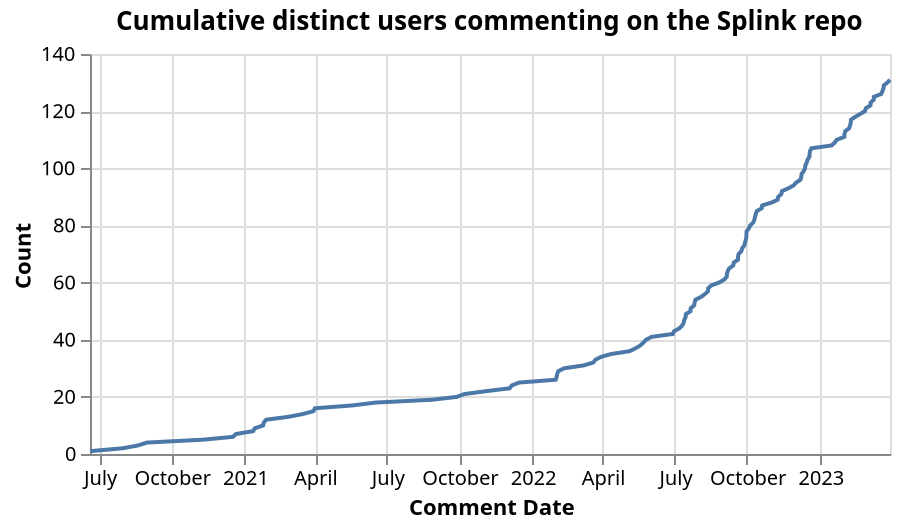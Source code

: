 {"config": {"view": {"continuousWidth": 400, "continuousHeight": 300}}, "data": {"name": "data-fc90d0894fde08735fa13684e451886a"}, "mark": "line", "encoding": {"x": {"axis": {"title": "Comment Date"}, "field": "interaction_createdAt", "type": "temporal"}, "y": {"axis": {"title": "Count"}, "field": "cumulative_count", "type": "quantitative"}}, "height": 200, "title": "Cumulative distinct users commenting on the Splink repo", "transform": [{"window": [{"op": "count", "as": "cumulative_count"}], "sort": [{"field": "interaction_createdAt"}]}], "$schema": "https://vega.github.io/schema/vega-lite/v4.17.0.json", "datasets": {"data-fc90d0894fde08735fa13684e451886a": [{"comment_author": "DevanandamS2013", "interaction_createdAt": "2020-12-17T20:48:59+00:00", "interaction_type": "discussions"}, {"comment_author": "Mehul903", "interaction_createdAt": "2023-03-06T21:21:27+00:00", "interaction_type": "discussions"}, {"comment_author": "OlivierBinette", "interaction_createdAt": "2023-02-01T16:11:54+00:00", "interaction_type": "issues"}, {"comment_author": "TommyBerry", "interaction_createdAt": "2022-06-30T15:29:57+00:00", "interaction_type": "pullRequests"}, {"comment_author": "ashczq", "interaction_createdAt": "2022-12-09T06:58:44+00:00", "interaction_type": "issues"}, {"comment_author": "checkbook-org", "interaction_createdAt": "2023-01-22T23:28:25+00:00", "interaction_type": "issues"}, {"comment_author": "davidschrooten", "interaction_createdAt": "2023-03-21T19:31:14+00:00", "interaction_type": "pullRequests"}, {"comment_author": "gbala76", "interaction_createdAt": "2022-11-29T04:53:03+00:00", "interaction_type": "discussions"}, {"comment_author": "javidsch", "interaction_createdAt": "2021-01-25T04:35:11+00:00", "interaction_type": "issues"}, {"comment_author": "pranavbhatnagar11", "interaction_createdAt": "2022-10-05T01:42:29+00:00", "interaction_type": "discussions"}, {"comment_author": "yedhu-artefact", "interaction_createdAt": "2022-03-29T20:27:16+00:00", "interaction_type": "discussions"}, {"comment_author": "AnasAlzahrani", "interaction_createdAt": "2020-12-21T17:01:38+00:00", "interaction_type": "discussions"}, {"comment_author": "JakeJares", "interaction_createdAt": "2022-03-20T00:15:32+00:00", "interaction_type": "issues"}, {"comment_author": "KuldipN", "interaction_createdAt": "2022-10-10T11:12:34+00:00", "interaction_type": "issues"}, {"comment_author": "aflaxman", "interaction_createdAt": "2023-02-09T16:02:04+00:00", "interaction_type": "issues"}, {"comment_author": "alexdaustin", "interaction_createdAt": "2022-09-01T19:45:02+00:00", "interaction_type": "discussions"}, {"comment_author": "billster45", "interaction_createdAt": "2020-06-19T11:44:02+00:00", "interaction_type": "issues"}, {"comment_author": "mshearer0", "interaction_createdAt": "2022-11-13T16:13:15+00:00", "interaction_type": "discussions"}, {"comment_author": "samtazzyman", "interaction_createdAt": "2020-07-30T16:38:06+00:00", "interaction_type": "issues"}, {"comment_author": "shy00n", "interaction_createdAt": "2021-03-29T23:44:08+00:00", "interaction_type": "issues"}, {"comment_author": "DGillamQ", "interaction_createdAt": "2022-06-01T22:01:04+00:00", "interaction_type": "discussions"}, {"comment_author": "Stongtong", "interaction_createdAt": "2022-10-13T09:18:05+00:00", "interaction_type": "issues"}, {"comment_author": "alicja-januszkiewicz", "interaction_createdAt": "2022-02-10T23:23:34+00:00", "interaction_type": "issues"}, {"comment_author": "lenroc14", "interaction_createdAt": "2022-07-13T13:50:22+00:00", "interaction_type": "discussions"}, {"comment_author": "tobymao", "interaction_createdAt": "2022-03-07T17:58:18+00:00", "interaction_type": "issues"}, {"comment_author": "JonathanLaidler", "interaction_createdAt": "2022-12-19T11:25:45+00:00", "interaction_type": "pullRequests"}, {"comment_author": "Rebecasarai", "interaction_createdAt": "2021-11-04T10:12:33+00:00", "interaction_type": "issues"}, {"comment_author": "chloepugh", "interaction_createdAt": "2022-08-26T14:55:16+00:00", "interaction_type": "issues"}, {"comment_author": "drewshuping", "interaction_createdAt": "2022-09-30T14:51:54+00:00", "interaction_type": "issues"}, {"comment_author": "krismanaya", "interaction_createdAt": "2021-01-12T08:04:19+00:00", "interaction_type": "issues"}, {"comment_author": "mspencer92", "interaction_createdAt": "2021-10-07T15:17:48+00:00", "interaction_type": "discussions"}, {"comment_author": "reygvasquez", "interaction_createdAt": "2022-12-19T05:22:37+00:00", "interaction_type": "discussions"}, {"comment_author": "spencertollefson", "interaction_createdAt": "2021-01-25T21:53:02+00:00", "interaction_type": "issues"}, {"comment_author": "MirandaLochner", "interaction_createdAt": "2022-07-15T14:34:46+00:00", "interaction_type": "discussions"}, {"comment_author": "RIdev-o9", "interaction_createdAt": "2022-10-12T06:09:20+00:00", "interaction_type": "discussions"}, {"comment_author": "RachelS-ONS", "interaction_createdAt": "2022-11-22T11:34:32+00:00", "interaction_type": "pullRequests"}, {"comment_author": "abhishek-ksolve", "interaction_createdAt": "2022-11-14T07:05:24+00:00", "interaction_type": "discussions"}, {"comment_author": "cmstokoe", "interaction_createdAt": "2022-05-18T18:04:27+00:00", "interaction_type": "pullRequests"}, {"comment_author": "lmores", "interaction_createdAt": "2022-09-30T06:13:50+00:00", "interaction_type": "issues"}, {"comment_author": "yliu2018", "interaction_createdAt": "2021-02-25T20:12:51+00:00", "interaction_type": "issues"}, {"comment_author": "yukuansong", "interaction_createdAt": "2021-01-28T22:27:57+00:00", "interaction_type": "issues"}, {"comment_author": "zerodarkzone", "interaction_createdAt": "2023-03-23T12:16:23+00:00", "interaction_type": "issues"}, {"comment_author": "Freewilly3d", "interaction_createdAt": "2021-01-14T13:32:13+00:00", "interaction_type": "issues"}, {"comment_author": "JLMarin64", "interaction_createdAt": "2021-03-31T19:56:18+00:00", "interaction_type": "discussions"}, {"comment_author": "James-Osmond", "interaction_createdAt": "2022-09-27T16:19:28+00:00", "interaction_type": "pullRequests"}, {"comment_author": "Kri-Sha", "interaction_createdAt": "2022-05-26T01:08:03+00:00", "interaction_type": "issues"}, {"comment_author": "RRajdev", "interaction_createdAt": "2023-02-01T11:57:16+00:00", "interaction_type": "discussions"}, {"comment_author": "Sandy4321", "interaction_createdAt": "2022-12-11T22:50:20+00:00", "interaction_type": "issues"}, {"comment_author": "henryf3", "interaction_createdAt": "2023-03-10T19:50:55+00:00", "interaction_type": "issues"}, {"comment_author": "kotoroshinoto", "interaction_createdAt": "2022-07-15T03:57:53+00:00", "interaction_type": "issues"}, {"comment_author": "leewilson-kmd", "interaction_createdAt": "2022-10-11T02:44:22+00:00", "interaction_type": "issues"}, {"comment_author": "thejoemar", "interaction_createdAt": "2021-12-15T23:24:57+00:00", "interaction_type": "issues"}, {"comment_author": "wilko77", "interaction_createdAt": "2023-03-23T06:53:41+00:00", "interaction_type": "issues"}, {"comment_author": "MarianaBazely", "interaction_createdAt": "2022-07-21T08:57:52+00:00", "interaction_type": "issues"}, {"comment_author": "aalexandersson", "interaction_createdAt": "2022-12-19T20:51:20+00:00", "interaction_type": "discussions"}, {"comment_author": "ajdinameris", "interaction_createdAt": "2022-09-19T15:26:29+00:00", "interaction_type": "discussions"}, {"comment_author": "andrewbovey", "interaction_createdAt": "2022-12-15T17:51:13+00:00", "interaction_type": "issues"}, {"comment_author": "ericmanning", "interaction_createdAt": "2021-12-03T23:19:21+00:00", "interaction_type": "issues"}, {"comment_author": "funkysandman", "interaction_createdAt": "2022-12-16T21:08:33+00:00", "interaction_type": "issues"}, {"comment_author": "geobetts", "interaction_createdAt": "2021-03-16T15:53:29+00:00", "interaction_type": "issues"}, {"comment_author": "illeamb", "interaction_createdAt": "2022-10-20T09:13:10+00:00", "interaction_type": "discussions"}, {"comment_author": "johnmarkpittman", "interaction_createdAt": "2022-12-07T20:42:38+00:00", "interaction_type": "discussions"}, {"comment_author": "palmaresk8", "interaction_createdAt": "2022-09-06T12:29:16+00:00", "interaction_type": "issues"}, {"comment_author": "JoshuaBWT", "interaction_createdAt": "2022-03-22T16:28:49+00:00", "interaction_type": "issues"}, {"comment_author": "cvandenende", "interaction_createdAt": "2023-02-28T16:32:20+00:00", "interaction_type": "discussions"}, {"comment_author": "nerskin", "interaction_createdAt": "2022-02-02T05:26:49+00:00", "interaction_type": "issues"}, {"comment_author": "pbhj", "interaction_createdAt": "2022-09-05T13:19:52+00:00", "interaction_type": "issues"}, {"comment_author": "philip-hunt-kani", "interaction_createdAt": "2022-07-21T15:16:11+00:00", "interaction_type": "issues"}, {"comment_author": "rajeshpai9", "interaction_createdAt": "2022-07-07T07:09:52+00:00", "interaction_type": "issues"}, {"comment_author": "rapidAmbakar", "interaction_createdAt": "2022-10-03T12:49:29+00:00", "interaction_type": "discussions"}, {"comment_author": "KalaniStanton", "interaction_createdAt": "2022-08-03T21:32:07+00:00", "interaction_type": "issues"}, {"comment_author": "aliwicks", "interaction_createdAt": "2022-02-01T12:32:05+00:00", "interaction_type": "issues"}, {"comment_author": "alphonsederus2", "interaction_createdAt": "2021-09-28T01:12:12+00:00", "interaction_type": "discussions"}, {"comment_author": "austinkat94", "interaction_createdAt": "2022-05-22T13:41:18+00:00", "interaction_type": "issues"}, {"comment_author": "gjstockham", "interaction_createdAt": "2023-02-21T14:03:40+00:00", "interaction_type": "issues"}, {"comment_author": "mmagoffin-sd", "interaction_createdAt": "2022-09-13T16:23:41+00:00", "interaction_type": "discussions"}, {"comment_author": "mmarinm", "interaction_createdAt": "2022-04-11T17:45:26+00:00", "interaction_type": "issues"}, {"comment_author": "rubensmau", "interaction_createdAt": "2020-11-09T12:15:50+00:00", "interaction_type": "issues"}, {"comment_author": "slobo", "interaction_createdAt": "2021-06-16T18:28:24+00:00", "interaction_type": "pullRequests"}, {"comment_author": "vpascamoj", "interaction_createdAt": "2023-03-06T15:39:27+00:00", "interaction_type": "issues"}, {"comment_author": "zzandi", "interaction_createdAt": "2022-09-28T11:31:58+00:00", "interaction_type": "issues"}, {"comment_author": "ivsanro1", "interaction_createdAt": "2022-05-12T14:26:19+00:00", "interaction_type": "issues"}, {"comment_author": "Thomas-Hirsch", "interaction_createdAt": "2022-08-12T15:56:13+00:00", "interaction_type": "pullRequests"}, {"comment_author": "aliceoleary0", "interaction_createdAt": "2023-03-31T11:09:10+00:00", "interaction_type": "pullRequests"}, {"comment_author": "kylebutts", "interaction_createdAt": "2022-12-08T20:30:03+00:00", "interaction_type": "issues"}, {"comment_author": "lightningdave", "interaction_createdAt": "2023-02-27T15:56:54+00:00", "interaction_type": "discussions"}, {"comment_author": "matthewfeldman", "interaction_createdAt": "2023-02-08T18:54:33+00:00", "interaction_type": "issues"}, {"comment_author": "monocongo", "interaction_createdAt": "2020-08-30T13:33:01+00:00", "interaction_type": "issues"}, {"comment_author": "similang", "interaction_createdAt": "2022-09-14T05:19:54+00:00", "interaction_type": "issues"}, {"comment_author": "beviah", "interaction_createdAt": "2022-09-23T21:46:33+00:00", "interaction_type": "issues"}, {"comment_author": "ergodiclife", "interaction_createdAt": "2022-07-27T14:02:08+00:00", "interaction_type": "issues"}, {"comment_author": "firmai", "interaction_createdAt": "2022-11-08T22:47:08+00:00", "interaction_type": "issues"}, {"comment_author": "fritze512", "interaction_createdAt": "2022-09-20T07:22:38+00:00", "interaction_type": "issues"}, {"comment_author": "ian-manaog", "interaction_createdAt": "2022-05-05T07:37:03+00:00", "interaction_type": "issues"}, {"comment_author": "juracyjr", "interaction_createdAt": "2022-07-25T22:06:12+00:00", "interaction_type": "discussions"}, {"comment_author": "markalefebvre", "interaction_createdAt": "2021-08-27T20:42:02+00:00", "interaction_type": "discussions"}, {"comment_author": "matthewf-lyft", "interaction_createdAt": "2023-02-09T22:08:33+00:00", "interaction_type": "discussions"}, {"comment_author": "prabh-singh123", "interaction_createdAt": "2022-06-28T20:36:50+00:00", "interaction_type": "discussions"}, {"comment_author": "reyvasquez-vh", "interaction_createdAt": "2023-02-02T17:42:56+00:00", "interaction_type": "discussions"}, {"comment_author": "AJAYRapidops", "interaction_createdAt": "2022-09-30T07:23:30+00:00", "interaction_type": "issues"}, {"comment_author": "IvanVakhatov", "interaction_createdAt": "2022-12-13T16:54:55+00:00", "interaction_type": "discussions"}, {"comment_author": "JustinWinthers", "interaction_createdAt": "2022-12-21T19:59:12+00:00", "interaction_type": "discussions"}, {"comment_author": "Khallil", "interaction_createdAt": "2021-05-18T09:54:59+00:00", "interaction_type": "discussions"}, {"comment_author": "MrStrannix", "interaction_createdAt": "2022-12-02T11:06:22+00:00", "interaction_type": "discussions"}, {"comment_author": "VaishnaviDhulipalla2902", "interaction_createdAt": "2023-03-20T06:09:50+00:00", "interaction_type": "discussions"}, {"comment_author": "adelinor", "interaction_createdAt": "2023-02-07T13:00:12+00:00", "interaction_type": "discussions"}, {"comment_author": "arunism", "interaction_createdAt": "2023-01-16T09:17:22+00:00", "interaction_type": "issues"}, {"comment_author": "cpnepo", "interaction_createdAt": "2022-09-05T07:18:48+00:00", "interaction_type": "discussions"}, {"comment_author": "dshopin", "interaction_createdAt": "2022-08-12T18:22:39+00:00", "interaction_type": "discussions"}, {"comment_author": "zaneselvans", "interaction_createdAt": "2022-12-14T00:23:28+00:00", "interaction_type": "issues"}, {"comment_author": "AdamFinny", "interaction_createdAt": "2022-02-03T15:34:59+00:00", "interaction_type": "issues"}, {"comment_author": "aashhishh", "interaction_createdAt": "2022-09-08T13:39:59+00:00", "interaction_type": "discussions"}, {"comment_author": "afua-moj", "interaction_createdAt": "2023-02-15T10:40:57+00:00", "interaction_type": "issues"}, {"comment_author": "akraemer007", "interaction_createdAt": "2022-10-19T15:27:59+00:00", "interaction_type": "issues"}, {"comment_author": "alexwoolford", "interaction_createdAt": "2023-03-28T03:35:18+00:00", "interaction_type": "discussions"}, {"comment_author": "drorspei", "interaction_createdAt": "2022-01-31T08:46:23+00:00", "interaction_type": "issues"}, {"comment_author": "lucasmalherbe", "interaction_createdAt": "2021-12-06T14:43:00+00:00", "interaction_type": "issues"}, {"comment_author": "msiemionCalistapw", "interaction_createdAt": "2022-08-08T17:50:12+00:00", "interaction_type": "discussions"}, {"comment_author": "rlshuhart", "interaction_createdAt": "2022-09-29T12:44:39+00:00", "interaction_type": "discussions"}, {"comment_author": "NickCrews", "interaction_createdAt": "2022-09-24T20:25:13+00:00", "interaction_type": "issues"}, {"comment_author": "brady-shaffer", "interaction_createdAt": "2023-03-10T22:28:28+00:00", "interaction_type": "issues"}, {"comment_author": "dependabot", "interaction_createdAt": "2022-07-12T18:43:50+00:00", "interaction_type": "pullRequests"}, {"comment_author": "monicatao", "interaction_createdAt": "2020-08-19T13:57:57+00:00", "interaction_type": "issues"}, {"comment_author": "robertoelarte", "interaction_createdAt": "2022-07-26T14:10:27+00:00", "interaction_type": "discussions"}, {"comment_author": "sugatoray", "interaction_createdAt": "2022-10-08T21:21:56+00:00", "interaction_type": "pullRequests"}, {"comment_author": "aaronamelgar", "interaction_createdAt": "2022-11-01T05:36:34+00:00", "interaction_type": "discussions"}, {"comment_author": "ahsantfw", "interaction_createdAt": "2022-09-19T15:29:14+00:00", "interaction_type": "discussions"}, {"comment_author": "amgfernandes", "interaction_createdAt": "2023-01-20T08:26:19+00:00", "interaction_type": "discussions"}, {"comment_author": "rjbks", "interaction_createdAt": "2022-07-10T20:29:53+00:00", "interaction_type": "issues"}, {"comment_author": "rjc89", "interaction_createdAt": "2022-08-16T17:37:01+00:00", "interaction_type": "pullRequests"}, {"comment_author": "robertwhiffin", "interaction_createdAt": "2022-11-09T14:34:37+00:00", "interaction_type": "pullRequests"}]}}